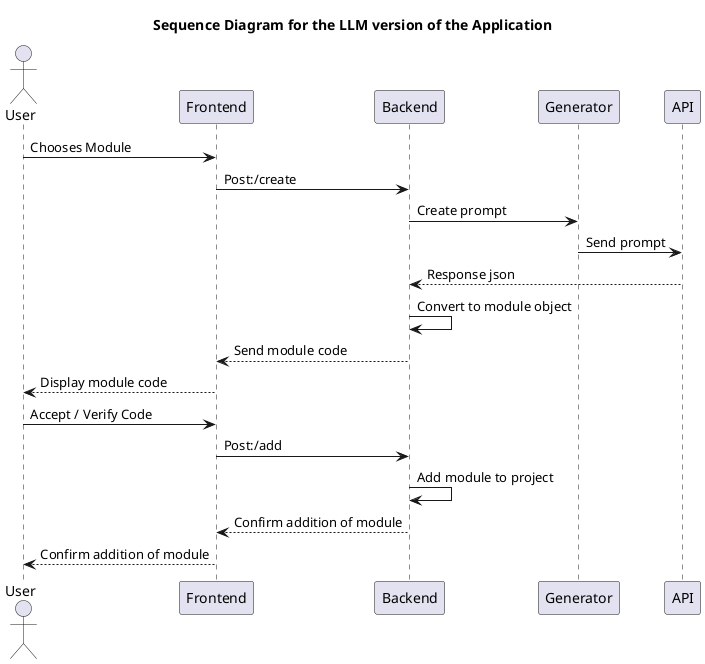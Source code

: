 @startuml
'https://plantuml.com/sequence-diagram

' This is for the LLM version of the application '
title Sequence Diagram for the LLM version of the Application

' Actors '
actor           User            as User
participant     Frontend        as Frontend
participant     Backend         as Backend
participant     Generator       as Generator
participant     API             as API

' Connections between participants '
User        ->      Frontend    :   Chooses Module
Frontend    ->      Backend     :   Post:/create
Backend     ->      Generator   :   Create prompt
Generator   ->      API         :   Send prompt
API         -->     Backend     :   Response json
Backend     ->      Backend     :   Convert to module object
Backend     -->     Frontend    :   Send module code
Frontend    -->     User        :   Display module code
User        ->      Frontend    :   Accept / Verify Code
Frontend    ->      Backend     :   Post:/add
Backend     ->      Backend     :   Add module to project
Backend     -->     Frontend    :   Confirm addition of module
Frontend    -->     User        :   Confirm addition of module

@enduml